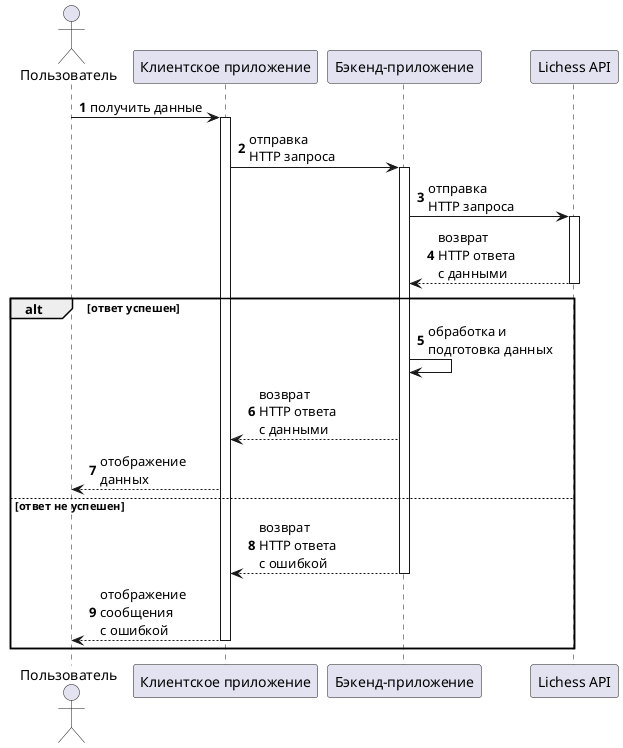 ﻿@startuml Basic Request-Response Sequence
'https://plantuml.com/sequence-diagram

autonumber

' actors: Пользователь, Клиентское приложение, Бэкенд-приложение, Lichess API
' сценарий: пользователь желает отобразить список шахматистов, клиентское приложение запрашивает список у бэкенда, бэкенд запрашивает список у Lichess API, Lichess API возвращает список, бэкенд обрабатывает данные и возвращает список клиентскому приложению, клиентское приложение отображает список пользователю

actor Пользователь as user
participant "Клиентское приложение" as client
participant "Бэкенд-приложение" as backend
participant "Lichess API" as lichess

user -> client: получить данные
activate client

client -> backend: отправка\nHTTP запроса
activate backend

backend -> lichess: отправка\nHTTP запроса
activate lichess
lichess --> backend: возврат\nHTTP ответа\nс данными
deactivate lichess

alt ответ успешен
    backend -> backend: обработка и\nподготовка данных
    backend --> client: возврат\nHTTP ответа\nс данными
    
    client --> user: отображение\nданных
else ответ не успешен
    backend --> client: возврат\nHTTP ответа\nс ошибкой
    deactivate backend
    
    client --> user: отображение\nсообщения\nс ошибкой
    deactivate client
end


@enduml